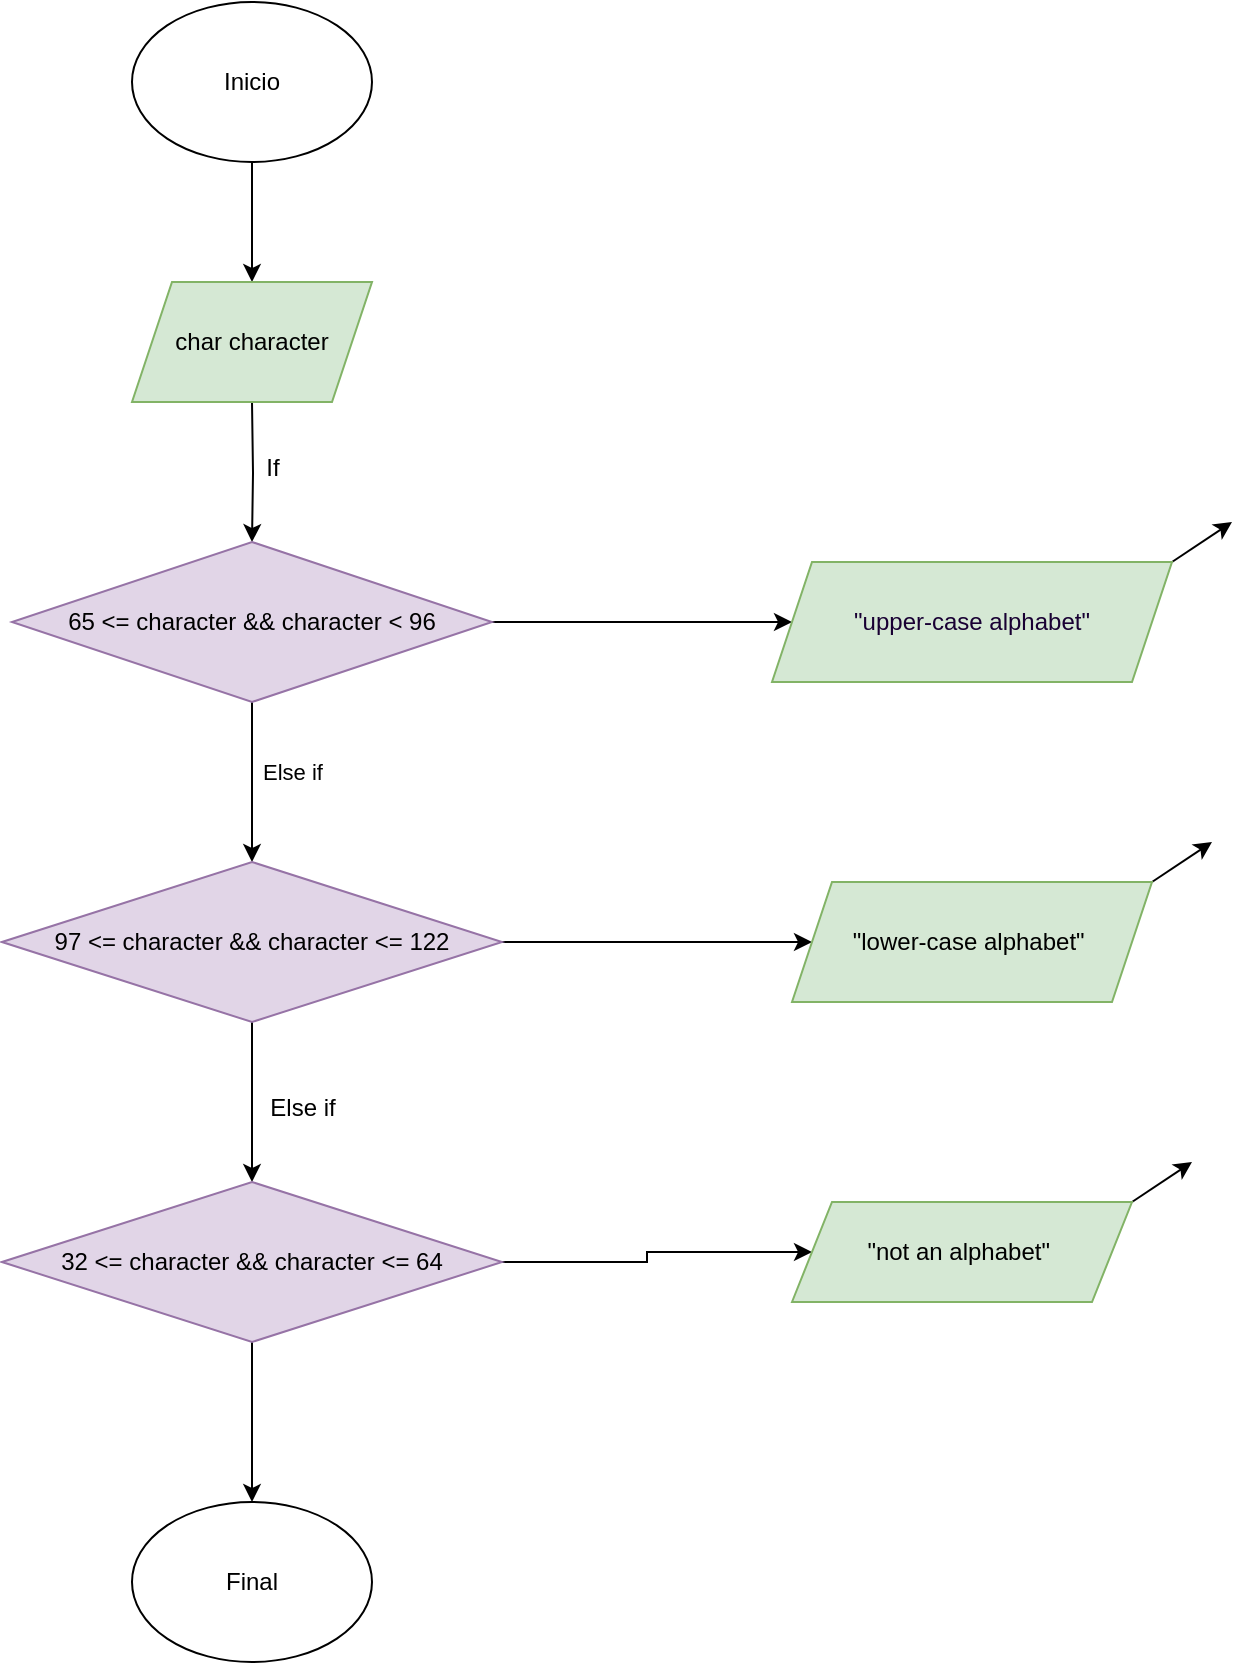 <mxfile version="24.3.1" type="github">
  <diagram name="Página-1" id="-zC0osX30IaU17_Wlsbk">
    <mxGraphModel dx="826" dy="429" grid="1" gridSize="10" guides="1" tooltips="1" connect="1" arrows="1" fold="1" page="1" pageScale="1" pageWidth="827" pageHeight="1169" math="0" shadow="0">
      <root>
        <mxCell id="0" />
        <mxCell id="1" parent="0" />
        <mxCell id="MwWT21OiPAVnFrDfWvJZ-3" value="" style="edgeStyle=orthogonalEdgeStyle;rounded=0;orthogonalLoop=1;jettySize=auto;html=1;" edge="1" parent="1" source="MwWT21OiPAVnFrDfWvJZ-1">
          <mxGeometry relative="1" as="geometry">
            <mxPoint x="140" y="180" as="targetPoint" />
          </mxGeometry>
        </mxCell>
        <mxCell id="MwWT21OiPAVnFrDfWvJZ-1" value="Inicio" style="ellipse;whiteSpace=wrap;html=1;" vertex="1" parent="1">
          <mxGeometry x="80" y="40" width="120" height="80" as="geometry" />
        </mxCell>
        <mxCell id="MwWT21OiPAVnFrDfWvJZ-5" value="" style="edgeStyle=orthogonalEdgeStyle;rounded=0;orthogonalLoop=1;jettySize=auto;html=1;" edge="1" parent="1" target="MwWT21OiPAVnFrDfWvJZ-4">
          <mxGeometry relative="1" as="geometry">
            <mxPoint x="140" y="240" as="sourcePoint" />
          </mxGeometry>
        </mxCell>
        <mxCell id="MwWT21OiPAVnFrDfWvJZ-7" value="" style="edgeStyle=orthogonalEdgeStyle;rounded=0;orthogonalLoop=1;jettySize=auto;html=1;" edge="1" parent="1" source="MwWT21OiPAVnFrDfWvJZ-4" target="MwWT21OiPAVnFrDfWvJZ-6">
          <mxGeometry relative="1" as="geometry" />
        </mxCell>
        <mxCell id="MwWT21OiPAVnFrDfWvJZ-10" value="" style="edgeStyle=orthogonalEdgeStyle;rounded=0;orthogonalLoop=1;jettySize=auto;html=1;" edge="1" parent="1" source="MwWT21OiPAVnFrDfWvJZ-4" target="MwWT21OiPAVnFrDfWvJZ-9">
          <mxGeometry relative="1" as="geometry" />
        </mxCell>
        <mxCell id="MwWT21OiPAVnFrDfWvJZ-24" value="Else if" style="edgeLabel;html=1;align=center;verticalAlign=middle;resizable=0;points=[];" vertex="1" connectable="0" parent="MwWT21OiPAVnFrDfWvJZ-10">
          <mxGeometry x="-0.125" y="6" relative="1" as="geometry">
            <mxPoint x="14" as="offset" />
          </mxGeometry>
        </mxCell>
        <mxCell id="MwWT21OiPAVnFrDfWvJZ-4" value="65 &amp;lt;= character &amp;amp;&amp;amp; character &amp;lt; 96" style="rhombus;whiteSpace=wrap;html=1;fillColor=#e1d5e7;strokeColor=#9673a6;" vertex="1" parent="1">
          <mxGeometry x="20" y="310" width="240" height="80" as="geometry" />
        </mxCell>
        <mxCell id="MwWT21OiPAVnFrDfWvJZ-8" style="rounded=0;orthogonalLoop=1;jettySize=auto;html=1;exitX=1;exitY=0;exitDx=0;exitDy=0;" edge="1" parent="1" source="MwWT21OiPAVnFrDfWvJZ-6">
          <mxGeometry relative="1" as="geometry">
            <mxPoint x="630" y="300" as="targetPoint" />
          </mxGeometry>
        </mxCell>
        <mxCell id="MwWT21OiPAVnFrDfWvJZ-6" value="&lt;font color=&quot;#190033&quot;&gt;&quot;upper-case alphabet&quot;&lt;/font&gt;" style="shape=parallelogram;perimeter=parallelogramPerimeter;whiteSpace=wrap;html=1;fixedSize=1;fillColor=#d5e8d4;strokeColor=#82b366;" vertex="1" parent="1">
          <mxGeometry x="400" y="320" width="200" height="60" as="geometry" />
        </mxCell>
        <mxCell id="MwWT21OiPAVnFrDfWvJZ-13" value="" style="edgeStyle=orthogonalEdgeStyle;rounded=0;orthogonalLoop=1;jettySize=auto;html=1;" edge="1" parent="1" source="MwWT21OiPAVnFrDfWvJZ-9" target="MwWT21OiPAVnFrDfWvJZ-12">
          <mxGeometry relative="1" as="geometry" />
        </mxCell>
        <mxCell id="MwWT21OiPAVnFrDfWvJZ-15" value="" style="edgeStyle=orthogonalEdgeStyle;rounded=0;orthogonalLoop=1;jettySize=auto;html=1;" edge="1" parent="1" source="MwWT21OiPAVnFrDfWvJZ-9" target="MwWT21OiPAVnFrDfWvJZ-14">
          <mxGeometry relative="1" as="geometry" />
        </mxCell>
        <mxCell id="MwWT21OiPAVnFrDfWvJZ-9" value="97 &amp;lt;= character &amp;amp;&amp;amp; character &amp;lt;= 122" style="rhombus;whiteSpace=wrap;html=1;fillColor=#e1d5e7;strokeColor=#9673a6;" vertex="1" parent="1">
          <mxGeometry x="15" y="470" width="250" height="80" as="geometry" />
        </mxCell>
        <mxCell id="MwWT21OiPAVnFrDfWvJZ-11" value="char character" style="shape=parallelogram;perimeter=parallelogramPerimeter;whiteSpace=wrap;html=1;fixedSize=1;fillColor=#d5e8d4;strokeColor=#82b366;" vertex="1" parent="1">
          <mxGeometry x="80" y="180" width="120" height="60" as="geometry" />
        </mxCell>
        <mxCell id="MwWT21OiPAVnFrDfWvJZ-18" value="" style="edgeStyle=orthogonalEdgeStyle;rounded=0;orthogonalLoop=1;jettySize=auto;html=1;" edge="1" parent="1" source="MwWT21OiPAVnFrDfWvJZ-12" target="MwWT21OiPAVnFrDfWvJZ-17">
          <mxGeometry relative="1" as="geometry" />
        </mxCell>
        <mxCell id="MwWT21OiPAVnFrDfWvJZ-22" style="edgeStyle=orthogonalEdgeStyle;rounded=0;orthogonalLoop=1;jettySize=auto;html=1;entryX=0.5;entryY=0;entryDx=0;entryDy=0;" edge="1" parent="1" source="MwWT21OiPAVnFrDfWvJZ-12" target="MwWT21OiPAVnFrDfWvJZ-20">
          <mxGeometry relative="1" as="geometry" />
        </mxCell>
        <mxCell id="MwWT21OiPAVnFrDfWvJZ-12" value="32 &amp;lt;= character &amp;amp;&amp;amp; character &amp;lt;= 64" style="rhombus;whiteSpace=wrap;html=1;fillColor=#e1d5e7;strokeColor=#9673a6;" vertex="1" parent="1">
          <mxGeometry x="15" y="630" width="250" height="80" as="geometry" />
        </mxCell>
        <mxCell id="MwWT21OiPAVnFrDfWvJZ-16" style="rounded=0;orthogonalLoop=1;jettySize=auto;html=1;exitX=1;exitY=0;exitDx=0;exitDy=0;" edge="1" parent="1" source="MwWT21OiPAVnFrDfWvJZ-14">
          <mxGeometry relative="1" as="geometry">
            <mxPoint x="620" y="460" as="targetPoint" />
          </mxGeometry>
        </mxCell>
        <mxCell id="MwWT21OiPAVnFrDfWvJZ-14" value="&quot;lower-case alphabet&quot;&amp;nbsp;" style="shape=parallelogram;perimeter=parallelogramPerimeter;whiteSpace=wrap;html=1;fixedSize=1;fillColor=#d5e8d4;strokeColor=#82b366;" vertex="1" parent="1">
          <mxGeometry x="410" y="480" width="180" height="60" as="geometry" />
        </mxCell>
        <mxCell id="MwWT21OiPAVnFrDfWvJZ-19" style="rounded=0;orthogonalLoop=1;jettySize=auto;html=1;exitX=1;exitY=0;exitDx=0;exitDy=0;" edge="1" parent="1" source="MwWT21OiPAVnFrDfWvJZ-17">
          <mxGeometry relative="1" as="geometry">
            <mxPoint x="610" y="620" as="targetPoint" />
          </mxGeometry>
        </mxCell>
        <mxCell id="MwWT21OiPAVnFrDfWvJZ-17" value="&lt;div style=&quot;line-height: 19px;&quot;&gt;&quot;not an alphabet&quot;&amp;nbsp;&lt;br&gt;&lt;/div&gt;" style="shape=parallelogram;perimeter=parallelogramPerimeter;whiteSpace=wrap;html=1;fixedSize=1;fillColor=#d5e8d4;strokeColor=#82b366;" vertex="1" parent="1">
          <mxGeometry x="410" y="640" width="170" height="50" as="geometry" />
        </mxCell>
        <mxCell id="MwWT21OiPAVnFrDfWvJZ-20" value="Final" style="ellipse;whiteSpace=wrap;html=1;" vertex="1" parent="1">
          <mxGeometry x="80" y="790" width="120" height="80" as="geometry" />
        </mxCell>
        <mxCell id="MwWT21OiPAVnFrDfWvJZ-23" value="If" style="text;html=1;align=center;verticalAlign=middle;resizable=0;points=[];autosize=1;strokeColor=none;fillColor=none;" vertex="1" parent="1">
          <mxGeometry x="135" y="258" width="30" height="30" as="geometry" />
        </mxCell>
        <mxCell id="MwWT21OiPAVnFrDfWvJZ-25" value="Else if" style="text;html=1;align=center;verticalAlign=middle;resizable=0;points=[];autosize=1;strokeColor=none;fillColor=none;" vertex="1" parent="1">
          <mxGeometry x="135" y="578" width="60" height="30" as="geometry" />
        </mxCell>
      </root>
    </mxGraphModel>
  </diagram>
</mxfile>
